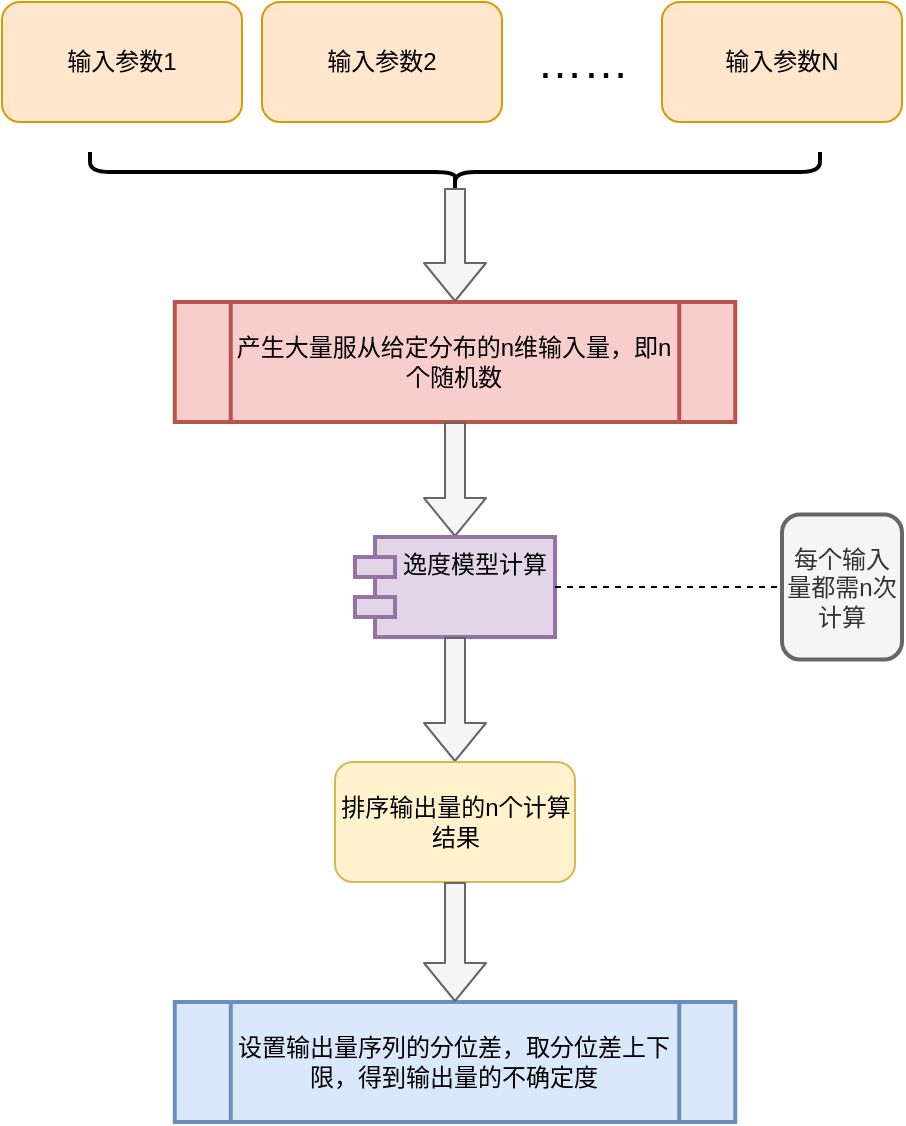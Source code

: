<mxfile version="14.6.9" type="github">
  <diagram id="C5RBs43oDa-KdzZeNtuy" name="Page-1">
    <mxGraphModel dx="1422" dy="762" grid="1" gridSize="10" guides="1" tooltips="1" connect="1" arrows="1" fold="1" page="1" pageScale="1" pageWidth="827" pageHeight="1169" math="0" shadow="0">
      <root>
        <mxCell id="WIyWlLk6GJQsqaUBKTNV-0" />
        <mxCell id="WIyWlLk6GJQsqaUBKTNV-1" parent="WIyWlLk6GJQsqaUBKTNV-0" />
        <mxCell id="gyQiUiLNSxCseCbpfM37-0" value="输入参数1" style="rounded=1;whiteSpace=wrap;html=1;fillColor=#ffe6cc;strokeColor=#d79b00;" vertex="1" parent="WIyWlLk6GJQsqaUBKTNV-1">
          <mxGeometry x="180" y="180" width="120" height="60" as="geometry" />
        </mxCell>
        <mxCell id="gyQiUiLNSxCseCbpfM37-1" value="输入参数2&lt;span style=&quot;color: rgba(0 , 0 , 0 , 0) ; font-family: monospace ; font-size: 0px&quot;&gt;%3CmxGraphModel%3E%3Croot%3E%3CmxCell%20id%3D%220%22%2F%3E%3CmxCell%20id%3D%221%22%20parent%3D%220%22%2F%3E%3CmxCell%20id%3D%222%22%20value%3D%22%E8%BE%93%E5%85%A5%E5%8F%82%E6%95%B01%22%20style%3D%22rounded%3D1%3BwhiteSpace%3Dwrap%3Bhtml%3D1%3B%22%20vertex%3D%221%22%20parent%3D%221%22%3E%3CmxGeometry%20x%3D%22170%22%20y%3D%22310%22%20width%3D%22120%22%20height%3D%2260%22%20as%3D%22geometry%22%2F%3E%3C%2FmxCell%3E%3C%2Froot%3E%3C%2FmxGraphModel%3E&lt;/span&gt;" style="rounded=1;whiteSpace=wrap;html=1;fillColor=#ffe6cc;strokeColor=#d79b00;" vertex="1" parent="WIyWlLk6GJQsqaUBKTNV-1">
          <mxGeometry x="310" y="180" width="120" height="60" as="geometry" />
        </mxCell>
        <mxCell id="gyQiUiLNSxCseCbpfM37-2" value="输入参数N&lt;span style=&quot;color: rgba(0 , 0 , 0 , 0) ; font-family: monospace ; font-size: 0px&quot;&gt;%3CmxGraphModel%3E%3Croot%3E%3CmxCell%20id%3D%220%22%2F%3E%3CmxCell%20id%3D%221%22%20parent%3D%220%22%2F%3E%3CmxCell%20id%3D%222%22%20value%3D%22%E8%BE%93%E5%85%A5%E5%8F%82%E6%95%B01%22%20style%3D%22rounded%3D1%3BwhiteSpace%3Dwrap%3Bhtml%3D1%3B%22%20vertex%3D%221%22%20parent%3D%221%22%3E%3CmxGeometry%20x%3D%22170%22%20y%3D%22310%22%20width%3D%22120%22%20height%3D%2260%22%20as%3D%22geometry%22%2F%3E%3C%2FmxCell%3E%3C%2Froot%3E%3C%2FmxGraphModel&lt;/span&gt;" style="rounded=1;whiteSpace=wrap;html=1;fillColor=#ffe6cc;strokeColor=#d79b00;" vertex="1" parent="WIyWlLk6GJQsqaUBKTNV-1">
          <mxGeometry x="510" y="180" width="120" height="60" as="geometry" />
        </mxCell>
        <mxCell id="gyQiUiLNSxCseCbpfM37-4" value="&lt;font style=&quot;font-size: 23px&quot;&gt;……&lt;/font&gt;" style="text;html=1;align=center;verticalAlign=middle;resizable=0;points=[];autosize=1;strokeColor=none;rotation=0;strokeWidth=4;" vertex="1" parent="WIyWlLk6GJQsqaUBKTNV-1">
          <mxGeometry x="440" y="200" width="60" height="20" as="geometry" />
        </mxCell>
        <mxCell id="gyQiUiLNSxCseCbpfM37-6" value="" style="shape=curlyBracket;whiteSpace=wrap;html=1;rounded=1;flipH=1;strokeWidth=2;rotation=90;" vertex="1" parent="WIyWlLk6GJQsqaUBKTNV-1">
          <mxGeometry x="396.5" y="82.5" width="20" height="365" as="geometry" />
        </mxCell>
        <mxCell id="gyQiUiLNSxCseCbpfM37-8" value="" style="shape=flexArrow;endArrow=classic;html=1;entryX=0.5;entryY=0;entryDx=0;entryDy=0;exitX=0.1;exitY=0.5;exitDx=0;exitDy=0;exitPerimeter=0;fillColor=#f5f5f5;strokeColor=#666666;" edge="1" parent="WIyWlLk6GJQsqaUBKTNV-1" source="gyQiUiLNSxCseCbpfM37-6" target="gyQiUiLNSxCseCbpfM37-9">
          <mxGeometry width="50" height="50" relative="1" as="geometry">
            <mxPoint x="406" y="280" as="sourcePoint" />
            <mxPoint x="406" y="370" as="targetPoint" />
          </mxGeometry>
        </mxCell>
        <mxCell id="gyQiUiLNSxCseCbpfM37-9" value="产生大量服从给定分布的n维输入量，即n个随机数" style="shape=process;whiteSpace=wrap;html=1;backgroundOutline=1;strokeWidth=2;fillColor=#f8cecc;strokeColor=#b85450;" vertex="1" parent="WIyWlLk6GJQsqaUBKTNV-1">
          <mxGeometry x="266.38" y="330" width="280.25" height="60" as="geometry" />
        </mxCell>
        <mxCell id="gyQiUiLNSxCseCbpfM37-10" value="" style="shape=flexArrow;endArrow=classic;html=1;exitX=0.5;exitY=1;exitDx=0;exitDy=0;entryX=0.5;entryY=0;entryDx=0;entryDy=0;fillColor=#f5f5f5;strokeColor=#666666;" edge="1" parent="WIyWlLk6GJQsqaUBKTNV-1" source="gyQiUiLNSxCseCbpfM37-9" target="gyQiUiLNSxCseCbpfM37-11">
          <mxGeometry width="50" height="50" relative="1" as="geometry">
            <mxPoint x="406" y="430" as="sourcePoint" />
            <mxPoint x="406" y="520" as="targetPoint" />
          </mxGeometry>
        </mxCell>
        <mxCell id="gyQiUiLNSxCseCbpfM37-11" value="逸度模型计算" style="shape=module;align=left;spacingLeft=20;align=center;verticalAlign=top;strokeWidth=2;fillColor=#e1d5e7;strokeColor=#9673a6;" vertex="1" parent="WIyWlLk6GJQsqaUBKTNV-1">
          <mxGeometry x="356.5" y="447.5" width="100" height="50" as="geometry" />
        </mxCell>
        <mxCell id="gyQiUiLNSxCseCbpfM37-12" value="" style="shape=flexArrow;endArrow=classic;html=1;exitX=0.5;exitY=1;exitDx=0;exitDy=0;entryX=0.5;entryY=0;entryDx=0;entryDy=0;fillColor=#f5f5f5;strokeColor=#666666;" edge="1" parent="WIyWlLk6GJQsqaUBKTNV-1" source="gyQiUiLNSxCseCbpfM37-11" target="gyQiUiLNSxCseCbpfM37-13">
          <mxGeometry width="50" height="50" relative="1" as="geometry">
            <mxPoint x="406.005" y="530" as="sourcePoint" />
            <mxPoint x="406" y="590" as="targetPoint" />
          </mxGeometry>
        </mxCell>
        <mxCell id="gyQiUiLNSxCseCbpfM37-13" value="排序输出量的n个计算结果" style="rounded=1;whiteSpace=wrap;html=1;fillColor=#fff2cc;strokeColor=#d6b656;" vertex="1" parent="WIyWlLk6GJQsqaUBKTNV-1">
          <mxGeometry x="346.5" y="560" width="120" height="60" as="geometry" />
        </mxCell>
        <mxCell id="gyQiUiLNSxCseCbpfM37-14" value="设置输出量序列的分位差，取分位差上下限，得到输出量的不确定度" style="shape=process;whiteSpace=wrap;html=1;backgroundOutline=1;strokeWidth=2;fillColor=#dae8fc;strokeColor=#6c8ebf;" vertex="1" parent="WIyWlLk6GJQsqaUBKTNV-1">
          <mxGeometry x="266.38" y="680" width="280.25" height="60" as="geometry" />
        </mxCell>
        <mxCell id="gyQiUiLNSxCseCbpfM37-15" value="" style="shape=flexArrow;endArrow=classic;html=1;exitX=0.5;exitY=1;exitDx=0;exitDy=0;entryX=0.5;entryY=0;entryDx=0;entryDy=0;fillColor=#f5f5f5;strokeColor=#666666;" edge="1" parent="WIyWlLk6GJQsqaUBKTNV-1" source="gyQiUiLNSxCseCbpfM37-13" target="gyQiUiLNSxCseCbpfM37-14">
          <mxGeometry width="50" height="50" relative="1" as="geometry">
            <mxPoint x="406" y="650" as="sourcePoint" />
            <mxPoint x="406" y="720" as="targetPoint" />
          </mxGeometry>
        </mxCell>
        <mxCell id="gyQiUiLNSxCseCbpfM37-17" value="" style="endArrow=none;dashed=1;html=1;exitX=1;exitY=0.5;exitDx=0;exitDy=0;entryX=0.5;entryY=1;entryDx=0;entryDy=0;" edge="1" parent="WIyWlLk6GJQsqaUBKTNV-1" source="gyQiUiLNSxCseCbpfM37-11" target="gyQiUiLNSxCseCbpfM37-18">
          <mxGeometry width="50" height="50" relative="1" as="geometry">
            <mxPoint x="490" y="490" as="sourcePoint" />
            <mxPoint x="530" y="473" as="targetPoint" />
          </mxGeometry>
        </mxCell>
        <mxCell id="gyQiUiLNSxCseCbpfM37-18" value="每个输入量都需n次计算" style="rounded=1;whiteSpace=wrap;html=1;strokeWidth=2;direction=south;glass=0;sketch=0;fillColor=#f5f5f5;strokeColor=#666666;fontColor=#333333;" vertex="1" parent="WIyWlLk6GJQsqaUBKTNV-1">
          <mxGeometry x="570" y="436.25" width="60" height="72.5" as="geometry" />
        </mxCell>
      </root>
    </mxGraphModel>
  </diagram>
</mxfile>

